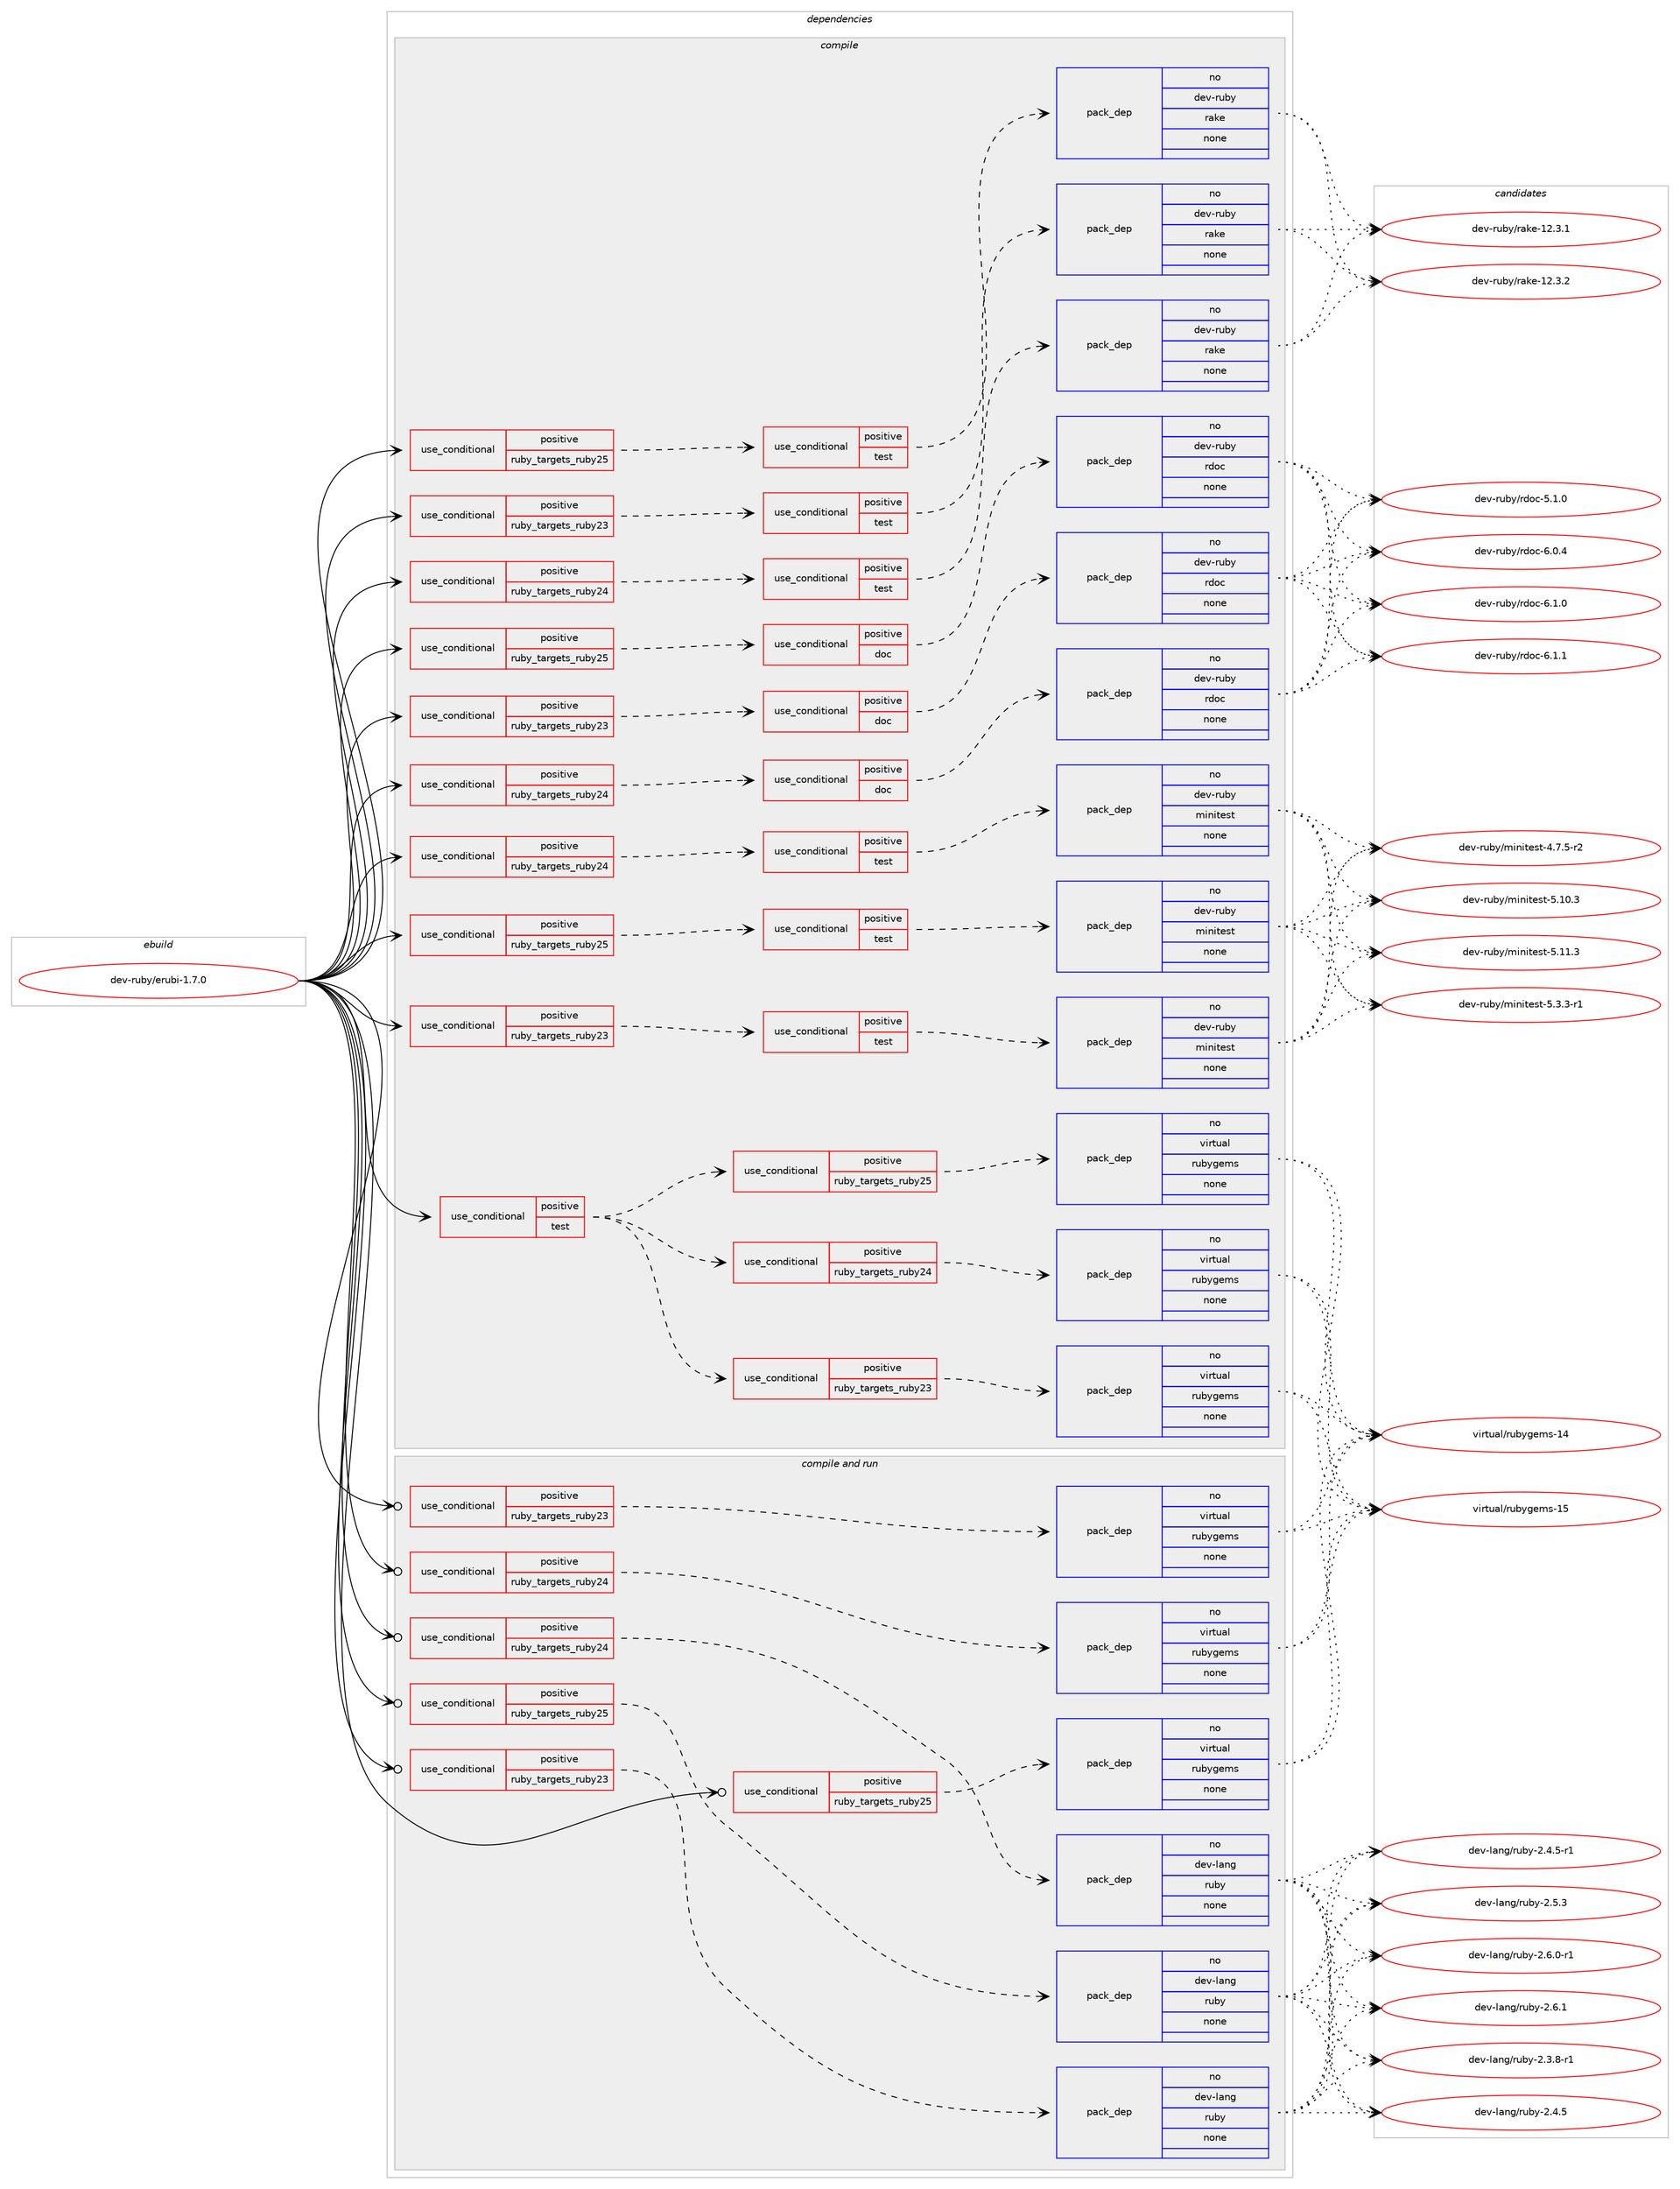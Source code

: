 digraph prolog {

# *************
# Graph options
# *************

newrank=true;
concentrate=true;
compound=true;
graph [rankdir=LR,fontname=Helvetica,fontsize=10,ranksep=1.5];#, ranksep=2.5, nodesep=0.2];
edge  [arrowhead=vee];
node  [fontname=Helvetica,fontsize=10];

# **********
# The ebuild
# **********

subgraph cluster_leftcol {
color=gray;
rank=same;
label=<<i>ebuild</i>>;
id [label="dev-ruby/erubi-1.7.0", color=red, width=4, href="../dev-ruby/erubi-1.7.0.svg"];
}

# ****************
# The dependencies
# ****************

subgraph cluster_midcol {
color=gray;
label=<<i>dependencies</i>>;
subgraph cluster_compile {
fillcolor="#eeeeee";
style=filled;
label=<<i>compile</i>>;
subgraph cond399062 {
dependency1491918 [label=<<TABLE BORDER="0" CELLBORDER="1" CELLSPACING="0" CELLPADDING="4"><TR><TD ROWSPAN="3" CELLPADDING="10">use_conditional</TD></TR><TR><TD>positive</TD></TR><TR><TD>ruby_targets_ruby23</TD></TR></TABLE>>, shape=none, color=red];
subgraph cond399063 {
dependency1491919 [label=<<TABLE BORDER="0" CELLBORDER="1" CELLSPACING="0" CELLPADDING="4"><TR><TD ROWSPAN="3" CELLPADDING="10">use_conditional</TD></TR><TR><TD>positive</TD></TR><TR><TD>doc</TD></TR></TABLE>>, shape=none, color=red];
subgraph pack1069412 {
dependency1491920 [label=<<TABLE BORDER="0" CELLBORDER="1" CELLSPACING="0" CELLPADDING="4" WIDTH="220"><TR><TD ROWSPAN="6" CELLPADDING="30">pack_dep</TD></TR><TR><TD WIDTH="110">no</TD></TR><TR><TD>dev-ruby</TD></TR><TR><TD>rdoc</TD></TR><TR><TD>none</TD></TR><TR><TD></TD></TR></TABLE>>, shape=none, color=blue];
}
dependency1491919:e -> dependency1491920:w [weight=20,style="dashed",arrowhead="vee"];
}
dependency1491918:e -> dependency1491919:w [weight=20,style="dashed",arrowhead="vee"];
}
id:e -> dependency1491918:w [weight=20,style="solid",arrowhead="vee"];
subgraph cond399064 {
dependency1491921 [label=<<TABLE BORDER="0" CELLBORDER="1" CELLSPACING="0" CELLPADDING="4"><TR><TD ROWSPAN="3" CELLPADDING="10">use_conditional</TD></TR><TR><TD>positive</TD></TR><TR><TD>ruby_targets_ruby23</TD></TR></TABLE>>, shape=none, color=red];
subgraph cond399065 {
dependency1491922 [label=<<TABLE BORDER="0" CELLBORDER="1" CELLSPACING="0" CELLPADDING="4"><TR><TD ROWSPAN="3" CELLPADDING="10">use_conditional</TD></TR><TR><TD>positive</TD></TR><TR><TD>test</TD></TR></TABLE>>, shape=none, color=red];
subgraph pack1069413 {
dependency1491923 [label=<<TABLE BORDER="0" CELLBORDER="1" CELLSPACING="0" CELLPADDING="4" WIDTH="220"><TR><TD ROWSPAN="6" CELLPADDING="30">pack_dep</TD></TR><TR><TD WIDTH="110">no</TD></TR><TR><TD>dev-ruby</TD></TR><TR><TD>minitest</TD></TR><TR><TD>none</TD></TR><TR><TD></TD></TR></TABLE>>, shape=none, color=blue];
}
dependency1491922:e -> dependency1491923:w [weight=20,style="dashed",arrowhead="vee"];
}
dependency1491921:e -> dependency1491922:w [weight=20,style="dashed",arrowhead="vee"];
}
id:e -> dependency1491921:w [weight=20,style="solid",arrowhead="vee"];
subgraph cond399066 {
dependency1491924 [label=<<TABLE BORDER="0" CELLBORDER="1" CELLSPACING="0" CELLPADDING="4"><TR><TD ROWSPAN="3" CELLPADDING="10">use_conditional</TD></TR><TR><TD>positive</TD></TR><TR><TD>ruby_targets_ruby23</TD></TR></TABLE>>, shape=none, color=red];
subgraph cond399067 {
dependency1491925 [label=<<TABLE BORDER="0" CELLBORDER="1" CELLSPACING="0" CELLPADDING="4"><TR><TD ROWSPAN="3" CELLPADDING="10">use_conditional</TD></TR><TR><TD>positive</TD></TR><TR><TD>test</TD></TR></TABLE>>, shape=none, color=red];
subgraph pack1069414 {
dependency1491926 [label=<<TABLE BORDER="0" CELLBORDER="1" CELLSPACING="0" CELLPADDING="4" WIDTH="220"><TR><TD ROWSPAN="6" CELLPADDING="30">pack_dep</TD></TR><TR><TD WIDTH="110">no</TD></TR><TR><TD>dev-ruby</TD></TR><TR><TD>rake</TD></TR><TR><TD>none</TD></TR><TR><TD></TD></TR></TABLE>>, shape=none, color=blue];
}
dependency1491925:e -> dependency1491926:w [weight=20,style="dashed",arrowhead="vee"];
}
dependency1491924:e -> dependency1491925:w [weight=20,style="dashed",arrowhead="vee"];
}
id:e -> dependency1491924:w [weight=20,style="solid",arrowhead="vee"];
subgraph cond399068 {
dependency1491927 [label=<<TABLE BORDER="0" CELLBORDER="1" CELLSPACING="0" CELLPADDING="4"><TR><TD ROWSPAN="3" CELLPADDING="10">use_conditional</TD></TR><TR><TD>positive</TD></TR><TR><TD>ruby_targets_ruby24</TD></TR></TABLE>>, shape=none, color=red];
subgraph cond399069 {
dependency1491928 [label=<<TABLE BORDER="0" CELLBORDER="1" CELLSPACING="0" CELLPADDING="4"><TR><TD ROWSPAN="3" CELLPADDING="10">use_conditional</TD></TR><TR><TD>positive</TD></TR><TR><TD>doc</TD></TR></TABLE>>, shape=none, color=red];
subgraph pack1069415 {
dependency1491929 [label=<<TABLE BORDER="0" CELLBORDER="1" CELLSPACING="0" CELLPADDING="4" WIDTH="220"><TR><TD ROWSPAN="6" CELLPADDING="30">pack_dep</TD></TR><TR><TD WIDTH="110">no</TD></TR><TR><TD>dev-ruby</TD></TR><TR><TD>rdoc</TD></TR><TR><TD>none</TD></TR><TR><TD></TD></TR></TABLE>>, shape=none, color=blue];
}
dependency1491928:e -> dependency1491929:w [weight=20,style="dashed",arrowhead="vee"];
}
dependency1491927:e -> dependency1491928:w [weight=20,style="dashed",arrowhead="vee"];
}
id:e -> dependency1491927:w [weight=20,style="solid",arrowhead="vee"];
subgraph cond399070 {
dependency1491930 [label=<<TABLE BORDER="0" CELLBORDER="1" CELLSPACING="0" CELLPADDING="4"><TR><TD ROWSPAN="3" CELLPADDING="10">use_conditional</TD></TR><TR><TD>positive</TD></TR><TR><TD>ruby_targets_ruby24</TD></TR></TABLE>>, shape=none, color=red];
subgraph cond399071 {
dependency1491931 [label=<<TABLE BORDER="0" CELLBORDER="1" CELLSPACING="0" CELLPADDING="4"><TR><TD ROWSPAN="3" CELLPADDING="10">use_conditional</TD></TR><TR><TD>positive</TD></TR><TR><TD>test</TD></TR></TABLE>>, shape=none, color=red];
subgraph pack1069416 {
dependency1491932 [label=<<TABLE BORDER="0" CELLBORDER="1" CELLSPACING="0" CELLPADDING="4" WIDTH="220"><TR><TD ROWSPAN="6" CELLPADDING="30">pack_dep</TD></TR><TR><TD WIDTH="110">no</TD></TR><TR><TD>dev-ruby</TD></TR><TR><TD>minitest</TD></TR><TR><TD>none</TD></TR><TR><TD></TD></TR></TABLE>>, shape=none, color=blue];
}
dependency1491931:e -> dependency1491932:w [weight=20,style="dashed",arrowhead="vee"];
}
dependency1491930:e -> dependency1491931:w [weight=20,style="dashed",arrowhead="vee"];
}
id:e -> dependency1491930:w [weight=20,style="solid",arrowhead="vee"];
subgraph cond399072 {
dependency1491933 [label=<<TABLE BORDER="0" CELLBORDER="1" CELLSPACING="0" CELLPADDING="4"><TR><TD ROWSPAN="3" CELLPADDING="10">use_conditional</TD></TR><TR><TD>positive</TD></TR><TR><TD>ruby_targets_ruby24</TD></TR></TABLE>>, shape=none, color=red];
subgraph cond399073 {
dependency1491934 [label=<<TABLE BORDER="0" CELLBORDER="1" CELLSPACING="0" CELLPADDING="4"><TR><TD ROWSPAN="3" CELLPADDING="10">use_conditional</TD></TR><TR><TD>positive</TD></TR><TR><TD>test</TD></TR></TABLE>>, shape=none, color=red];
subgraph pack1069417 {
dependency1491935 [label=<<TABLE BORDER="0" CELLBORDER="1" CELLSPACING="0" CELLPADDING="4" WIDTH="220"><TR><TD ROWSPAN="6" CELLPADDING="30">pack_dep</TD></TR><TR><TD WIDTH="110">no</TD></TR><TR><TD>dev-ruby</TD></TR><TR><TD>rake</TD></TR><TR><TD>none</TD></TR><TR><TD></TD></TR></TABLE>>, shape=none, color=blue];
}
dependency1491934:e -> dependency1491935:w [weight=20,style="dashed",arrowhead="vee"];
}
dependency1491933:e -> dependency1491934:w [weight=20,style="dashed",arrowhead="vee"];
}
id:e -> dependency1491933:w [weight=20,style="solid",arrowhead="vee"];
subgraph cond399074 {
dependency1491936 [label=<<TABLE BORDER="0" CELLBORDER="1" CELLSPACING="0" CELLPADDING="4"><TR><TD ROWSPAN="3" CELLPADDING="10">use_conditional</TD></TR><TR><TD>positive</TD></TR><TR><TD>ruby_targets_ruby25</TD></TR></TABLE>>, shape=none, color=red];
subgraph cond399075 {
dependency1491937 [label=<<TABLE BORDER="0" CELLBORDER="1" CELLSPACING="0" CELLPADDING="4"><TR><TD ROWSPAN="3" CELLPADDING="10">use_conditional</TD></TR><TR><TD>positive</TD></TR><TR><TD>doc</TD></TR></TABLE>>, shape=none, color=red];
subgraph pack1069418 {
dependency1491938 [label=<<TABLE BORDER="0" CELLBORDER="1" CELLSPACING="0" CELLPADDING="4" WIDTH="220"><TR><TD ROWSPAN="6" CELLPADDING="30">pack_dep</TD></TR><TR><TD WIDTH="110">no</TD></TR><TR><TD>dev-ruby</TD></TR><TR><TD>rdoc</TD></TR><TR><TD>none</TD></TR><TR><TD></TD></TR></TABLE>>, shape=none, color=blue];
}
dependency1491937:e -> dependency1491938:w [weight=20,style="dashed",arrowhead="vee"];
}
dependency1491936:e -> dependency1491937:w [weight=20,style="dashed",arrowhead="vee"];
}
id:e -> dependency1491936:w [weight=20,style="solid",arrowhead="vee"];
subgraph cond399076 {
dependency1491939 [label=<<TABLE BORDER="0" CELLBORDER="1" CELLSPACING="0" CELLPADDING="4"><TR><TD ROWSPAN="3" CELLPADDING="10">use_conditional</TD></TR><TR><TD>positive</TD></TR><TR><TD>ruby_targets_ruby25</TD></TR></TABLE>>, shape=none, color=red];
subgraph cond399077 {
dependency1491940 [label=<<TABLE BORDER="0" CELLBORDER="1" CELLSPACING="0" CELLPADDING="4"><TR><TD ROWSPAN="3" CELLPADDING="10">use_conditional</TD></TR><TR><TD>positive</TD></TR><TR><TD>test</TD></TR></TABLE>>, shape=none, color=red];
subgraph pack1069419 {
dependency1491941 [label=<<TABLE BORDER="0" CELLBORDER="1" CELLSPACING="0" CELLPADDING="4" WIDTH="220"><TR><TD ROWSPAN="6" CELLPADDING="30">pack_dep</TD></TR><TR><TD WIDTH="110">no</TD></TR><TR><TD>dev-ruby</TD></TR><TR><TD>minitest</TD></TR><TR><TD>none</TD></TR><TR><TD></TD></TR></TABLE>>, shape=none, color=blue];
}
dependency1491940:e -> dependency1491941:w [weight=20,style="dashed",arrowhead="vee"];
}
dependency1491939:e -> dependency1491940:w [weight=20,style="dashed",arrowhead="vee"];
}
id:e -> dependency1491939:w [weight=20,style="solid",arrowhead="vee"];
subgraph cond399078 {
dependency1491942 [label=<<TABLE BORDER="0" CELLBORDER="1" CELLSPACING="0" CELLPADDING="4"><TR><TD ROWSPAN="3" CELLPADDING="10">use_conditional</TD></TR><TR><TD>positive</TD></TR><TR><TD>ruby_targets_ruby25</TD></TR></TABLE>>, shape=none, color=red];
subgraph cond399079 {
dependency1491943 [label=<<TABLE BORDER="0" CELLBORDER="1" CELLSPACING="0" CELLPADDING="4"><TR><TD ROWSPAN="3" CELLPADDING="10">use_conditional</TD></TR><TR><TD>positive</TD></TR><TR><TD>test</TD></TR></TABLE>>, shape=none, color=red];
subgraph pack1069420 {
dependency1491944 [label=<<TABLE BORDER="0" CELLBORDER="1" CELLSPACING="0" CELLPADDING="4" WIDTH="220"><TR><TD ROWSPAN="6" CELLPADDING="30">pack_dep</TD></TR><TR><TD WIDTH="110">no</TD></TR><TR><TD>dev-ruby</TD></TR><TR><TD>rake</TD></TR><TR><TD>none</TD></TR><TR><TD></TD></TR></TABLE>>, shape=none, color=blue];
}
dependency1491943:e -> dependency1491944:w [weight=20,style="dashed",arrowhead="vee"];
}
dependency1491942:e -> dependency1491943:w [weight=20,style="dashed",arrowhead="vee"];
}
id:e -> dependency1491942:w [weight=20,style="solid",arrowhead="vee"];
subgraph cond399080 {
dependency1491945 [label=<<TABLE BORDER="0" CELLBORDER="1" CELLSPACING="0" CELLPADDING="4"><TR><TD ROWSPAN="3" CELLPADDING="10">use_conditional</TD></TR><TR><TD>positive</TD></TR><TR><TD>test</TD></TR></TABLE>>, shape=none, color=red];
subgraph cond399081 {
dependency1491946 [label=<<TABLE BORDER="0" CELLBORDER="1" CELLSPACING="0" CELLPADDING="4"><TR><TD ROWSPAN="3" CELLPADDING="10">use_conditional</TD></TR><TR><TD>positive</TD></TR><TR><TD>ruby_targets_ruby23</TD></TR></TABLE>>, shape=none, color=red];
subgraph pack1069421 {
dependency1491947 [label=<<TABLE BORDER="0" CELLBORDER="1" CELLSPACING="0" CELLPADDING="4" WIDTH="220"><TR><TD ROWSPAN="6" CELLPADDING="30">pack_dep</TD></TR><TR><TD WIDTH="110">no</TD></TR><TR><TD>virtual</TD></TR><TR><TD>rubygems</TD></TR><TR><TD>none</TD></TR><TR><TD></TD></TR></TABLE>>, shape=none, color=blue];
}
dependency1491946:e -> dependency1491947:w [weight=20,style="dashed",arrowhead="vee"];
}
dependency1491945:e -> dependency1491946:w [weight=20,style="dashed",arrowhead="vee"];
subgraph cond399082 {
dependency1491948 [label=<<TABLE BORDER="0" CELLBORDER="1" CELLSPACING="0" CELLPADDING="4"><TR><TD ROWSPAN="3" CELLPADDING="10">use_conditional</TD></TR><TR><TD>positive</TD></TR><TR><TD>ruby_targets_ruby24</TD></TR></TABLE>>, shape=none, color=red];
subgraph pack1069422 {
dependency1491949 [label=<<TABLE BORDER="0" CELLBORDER="1" CELLSPACING="0" CELLPADDING="4" WIDTH="220"><TR><TD ROWSPAN="6" CELLPADDING="30">pack_dep</TD></TR><TR><TD WIDTH="110">no</TD></TR><TR><TD>virtual</TD></TR><TR><TD>rubygems</TD></TR><TR><TD>none</TD></TR><TR><TD></TD></TR></TABLE>>, shape=none, color=blue];
}
dependency1491948:e -> dependency1491949:w [weight=20,style="dashed",arrowhead="vee"];
}
dependency1491945:e -> dependency1491948:w [weight=20,style="dashed",arrowhead="vee"];
subgraph cond399083 {
dependency1491950 [label=<<TABLE BORDER="0" CELLBORDER="1" CELLSPACING="0" CELLPADDING="4"><TR><TD ROWSPAN="3" CELLPADDING="10">use_conditional</TD></TR><TR><TD>positive</TD></TR><TR><TD>ruby_targets_ruby25</TD></TR></TABLE>>, shape=none, color=red];
subgraph pack1069423 {
dependency1491951 [label=<<TABLE BORDER="0" CELLBORDER="1" CELLSPACING="0" CELLPADDING="4" WIDTH="220"><TR><TD ROWSPAN="6" CELLPADDING="30">pack_dep</TD></TR><TR><TD WIDTH="110">no</TD></TR><TR><TD>virtual</TD></TR><TR><TD>rubygems</TD></TR><TR><TD>none</TD></TR><TR><TD></TD></TR></TABLE>>, shape=none, color=blue];
}
dependency1491950:e -> dependency1491951:w [weight=20,style="dashed",arrowhead="vee"];
}
dependency1491945:e -> dependency1491950:w [weight=20,style="dashed",arrowhead="vee"];
}
id:e -> dependency1491945:w [weight=20,style="solid",arrowhead="vee"];
}
subgraph cluster_compileandrun {
fillcolor="#eeeeee";
style=filled;
label=<<i>compile and run</i>>;
subgraph cond399084 {
dependency1491952 [label=<<TABLE BORDER="0" CELLBORDER="1" CELLSPACING="0" CELLPADDING="4"><TR><TD ROWSPAN="3" CELLPADDING="10">use_conditional</TD></TR><TR><TD>positive</TD></TR><TR><TD>ruby_targets_ruby23</TD></TR></TABLE>>, shape=none, color=red];
subgraph pack1069424 {
dependency1491953 [label=<<TABLE BORDER="0" CELLBORDER="1" CELLSPACING="0" CELLPADDING="4" WIDTH="220"><TR><TD ROWSPAN="6" CELLPADDING="30">pack_dep</TD></TR><TR><TD WIDTH="110">no</TD></TR><TR><TD>dev-lang</TD></TR><TR><TD>ruby</TD></TR><TR><TD>none</TD></TR><TR><TD></TD></TR></TABLE>>, shape=none, color=blue];
}
dependency1491952:e -> dependency1491953:w [weight=20,style="dashed",arrowhead="vee"];
}
id:e -> dependency1491952:w [weight=20,style="solid",arrowhead="odotvee"];
subgraph cond399085 {
dependency1491954 [label=<<TABLE BORDER="0" CELLBORDER="1" CELLSPACING="0" CELLPADDING="4"><TR><TD ROWSPAN="3" CELLPADDING="10">use_conditional</TD></TR><TR><TD>positive</TD></TR><TR><TD>ruby_targets_ruby23</TD></TR></TABLE>>, shape=none, color=red];
subgraph pack1069425 {
dependency1491955 [label=<<TABLE BORDER="0" CELLBORDER="1" CELLSPACING="0" CELLPADDING="4" WIDTH="220"><TR><TD ROWSPAN="6" CELLPADDING="30">pack_dep</TD></TR><TR><TD WIDTH="110">no</TD></TR><TR><TD>virtual</TD></TR><TR><TD>rubygems</TD></TR><TR><TD>none</TD></TR><TR><TD></TD></TR></TABLE>>, shape=none, color=blue];
}
dependency1491954:e -> dependency1491955:w [weight=20,style="dashed",arrowhead="vee"];
}
id:e -> dependency1491954:w [weight=20,style="solid",arrowhead="odotvee"];
subgraph cond399086 {
dependency1491956 [label=<<TABLE BORDER="0" CELLBORDER="1" CELLSPACING="0" CELLPADDING="4"><TR><TD ROWSPAN="3" CELLPADDING="10">use_conditional</TD></TR><TR><TD>positive</TD></TR><TR><TD>ruby_targets_ruby24</TD></TR></TABLE>>, shape=none, color=red];
subgraph pack1069426 {
dependency1491957 [label=<<TABLE BORDER="0" CELLBORDER="1" CELLSPACING="0" CELLPADDING="4" WIDTH="220"><TR><TD ROWSPAN="6" CELLPADDING="30">pack_dep</TD></TR><TR><TD WIDTH="110">no</TD></TR><TR><TD>dev-lang</TD></TR><TR><TD>ruby</TD></TR><TR><TD>none</TD></TR><TR><TD></TD></TR></TABLE>>, shape=none, color=blue];
}
dependency1491956:e -> dependency1491957:w [weight=20,style="dashed",arrowhead="vee"];
}
id:e -> dependency1491956:w [weight=20,style="solid",arrowhead="odotvee"];
subgraph cond399087 {
dependency1491958 [label=<<TABLE BORDER="0" CELLBORDER="1" CELLSPACING="0" CELLPADDING="4"><TR><TD ROWSPAN="3" CELLPADDING="10">use_conditional</TD></TR><TR><TD>positive</TD></TR><TR><TD>ruby_targets_ruby24</TD></TR></TABLE>>, shape=none, color=red];
subgraph pack1069427 {
dependency1491959 [label=<<TABLE BORDER="0" CELLBORDER="1" CELLSPACING="0" CELLPADDING="4" WIDTH="220"><TR><TD ROWSPAN="6" CELLPADDING="30">pack_dep</TD></TR><TR><TD WIDTH="110">no</TD></TR><TR><TD>virtual</TD></TR><TR><TD>rubygems</TD></TR><TR><TD>none</TD></TR><TR><TD></TD></TR></TABLE>>, shape=none, color=blue];
}
dependency1491958:e -> dependency1491959:w [weight=20,style="dashed",arrowhead="vee"];
}
id:e -> dependency1491958:w [weight=20,style="solid",arrowhead="odotvee"];
subgraph cond399088 {
dependency1491960 [label=<<TABLE BORDER="0" CELLBORDER="1" CELLSPACING="0" CELLPADDING="4"><TR><TD ROWSPAN="3" CELLPADDING="10">use_conditional</TD></TR><TR><TD>positive</TD></TR><TR><TD>ruby_targets_ruby25</TD></TR></TABLE>>, shape=none, color=red];
subgraph pack1069428 {
dependency1491961 [label=<<TABLE BORDER="0" CELLBORDER="1" CELLSPACING="0" CELLPADDING="4" WIDTH="220"><TR><TD ROWSPAN="6" CELLPADDING="30">pack_dep</TD></TR><TR><TD WIDTH="110">no</TD></TR><TR><TD>dev-lang</TD></TR><TR><TD>ruby</TD></TR><TR><TD>none</TD></TR><TR><TD></TD></TR></TABLE>>, shape=none, color=blue];
}
dependency1491960:e -> dependency1491961:w [weight=20,style="dashed",arrowhead="vee"];
}
id:e -> dependency1491960:w [weight=20,style="solid",arrowhead="odotvee"];
subgraph cond399089 {
dependency1491962 [label=<<TABLE BORDER="0" CELLBORDER="1" CELLSPACING="0" CELLPADDING="4"><TR><TD ROWSPAN="3" CELLPADDING="10">use_conditional</TD></TR><TR><TD>positive</TD></TR><TR><TD>ruby_targets_ruby25</TD></TR></TABLE>>, shape=none, color=red];
subgraph pack1069429 {
dependency1491963 [label=<<TABLE BORDER="0" CELLBORDER="1" CELLSPACING="0" CELLPADDING="4" WIDTH="220"><TR><TD ROWSPAN="6" CELLPADDING="30">pack_dep</TD></TR><TR><TD WIDTH="110">no</TD></TR><TR><TD>virtual</TD></TR><TR><TD>rubygems</TD></TR><TR><TD>none</TD></TR><TR><TD></TD></TR></TABLE>>, shape=none, color=blue];
}
dependency1491962:e -> dependency1491963:w [weight=20,style="dashed",arrowhead="vee"];
}
id:e -> dependency1491962:w [weight=20,style="solid",arrowhead="odotvee"];
}
subgraph cluster_run {
fillcolor="#eeeeee";
style=filled;
label=<<i>run</i>>;
}
}

# **************
# The candidates
# **************

subgraph cluster_choices {
rank=same;
color=gray;
label=<<i>candidates</i>>;

subgraph choice1069412 {
color=black;
nodesep=1;
choice10010111845114117981214711410011199455346494648 [label="dev-ruby/rdoc-5.1.0", color=red, width=4,href="../dev-ruby/rdoc-5.1.0.svg"];
choice10010111845114117981214711410011199455446484652 [label="dev-ruby/rdoc-6.0.4", color=red, width=4,href="../dev-ruby/rdoc-6.0.4.svg"];
choice10010111845114117981214711410011199455446494648 [label="dev-ruby/rdoc-6.1.0", color=red, width=4,href="../dev-ruby/rdoc-6.1.0.svg"];
choice10010111845114117981214711410011199455446494649 [label="dev-ruby/rdoc-6.1.1", color=red, width=4,href="../dev-ruby/rdoc-6.1.1.svg"];
dependency1491920:e -> choice10010111845114117981214711410011199455346494648:w [style=dotted,weight="100"];
dependency1491920:e -> choice10010111845114117981214711410011199455446484652:w [style=dotted,weight="100"];
dependency1491920:e -> choice10010111845114117981214711410011199455446494648:w [style=dotted,weight="100"];
dependency1491920:e -> choice10010111845114117981214711410011199455446494649:w [style=dotted,weight="100"];
}
subgraph choice1069413 {
color=black;
nodesep=1;
choice1001011184511411798121471091051101051161011151164552465546534511450 [label="dev-ruby/minitest-4.7.5-r2", color=red, width=4,href="../dev-ruby/minitest-4.7.5-r2.svg"];
choice10010111845114117981214710910511010511610111511645534649484651 [label="dev-ruby/minitest-5.10.3", color=red, width=4,href="../dev-ruby/minitest-5.10.3.svg"];
choice10010111845114117981214710910511010511610111511645534649494651 [label="dev-ruby/minitest-5.11.3", color=red, width=4,href="../dev-ruby/minitest-5.11.3.svg"];
choice1001011184511411798121471091051101051161011151164553465146514511449 [label="dev-ruby/minitest-5.3.3-r1", color=red, width=4,href="../dev-ruby/minitest-5.3.3-r1.svg"];
dependency1491923:e -> choice1001011184511411798121471091051101051161011151164552465546534511450:w [style=dotted,weight="100"];
dependency1491923:e -> choice10010111845114117981214710910511010511610111511645534649484651:w [style=dotted,weight="100"];
dependency1491923:e -> choice10010111845114117981214710910511010511610111511645534649494651:w [style=dotted,weight="100"];
dependency1491923:e -> choice1001011184511411798121471091051101051161011151164553465146514511449:w [style=dotted,weight="100"];
}
subgraph choice1069414 {
color=black;
nodesep=1;
choice1001011184511411798121471149710710145495046514649 [label="dev-ruby/rake-12.3.1", color=red, width=4,href="../dev-ruby/rake-12.3.1.svg"];
choice1001011184511411798121471149710710145495046514650 [label="dev-ruby/rake-12.3.2", color=red, width=4,href="../dev-ruby/rake-12.3.2.svg"];
dependency1491926:e -> choice1001011184511411798121471149710710145495046514649:w [style=dotted,weight="100"];
dependency1491926:e -> choice1001011184511411798121471149710710145495046514650:w [style=dotted,weight="100"];
}
subgraph choice1069415 {
color=black;
nodesep=1;
choice10010111845114117981214711410011199455346494648 [label="dev-ruby/rdoc-5.1.0", color=red, width=4,href="../dev-ruby/rdoc-5.1.0.svg"];
choice10010111845114117981214711410011199455446484652 [label="dev-ruby/rdoc-6.0.4", color=red, width=4,href="../dev-ruby/rdoc-6.0.4.svg"];
choice10010111845114117981214711410011199455446494648 [label="dev-ruby/rdoc-6.1.0", color=red, width=4,href="../dev-ruby/rdoc-6.1.0.svg"];
choice10010111845114117981214711410011199455446494649 [label="dev-ruby/rdoc-6.1.1", color=red, width=4,href="../dev-ruby/rdoc-6.1.1.svg"];
dependency1491929:e -> choice10010111845114117981214711410011199455346494648:w [style=dotted,weight="100"];
dependency1491929:e -> choice10010111845114117981214711410011199455446484652:w [style=dotted,weight="100"];
dependency1491929:e -> choice10010111845114117981214711410011199455446494648:w [style=dotted,weight="100"];
dependency1491929:e -> choice10010111845114117981214711410011199455446494649:w [style=dotted,weight="100"];
}
subgraph choice1069416 {
color=black;
nodesep=1;
choice1001011184511411798121471091051101051161011151164552465546534511450 [label="dev-ruby/minitest-4.7.5-r2", color=red, width=4,href="../dev-ruby/minitest-4.7.5-r2.svg"];
choice10010111845114117981214710910511010511610111511645534649484651 [label="dev-ruby/minitest-5.10.3", color=red, width=4,href="../dev-ruby/minitest-5.10.3.svg"];
choice10010111845114117981214710910511010511610111511645534649494651 [label="dev-ruby/minitest-5.11.3", color=red, width=4,href="../dev-ruby/minitest-5.11.3.svg"];
choice1001011184511411798121471091051101051161011151164553465146514511449 [label="dev-ruby/minitest-5.3.3-r1", color=red, width=4,href="../dev-ruby/minitest-5.3.3-r1.svg"];
dependency1491932:e -> choice1001011184511411798121471091051101051161011151164552465546534511450:w [style=dotted,weight="100"];
dependency1491932:e -> choice10010111845114117981214710910511010511610111511645534649484651:w [style=dotted,weight="100"];
dependency1491932:e -> choice10010111845114117981214710910511010511610111511645534649494651:w [style=dotted,weight="100"];
dependency1491932:e -> choice1001011184511411798121471091051101051161011151164553465146514511449:w [style=dotted,weight="100"];
}
subgraph choice1069417 {
color=black;
nodesep=1;
choice1001011184511411798121471149710710145495046514649 [label="dev-ruby/rake-12.3.1", color=red, width=4,href="../dev-ruby/rake-12.3.1.svg"];
choice1001011184511411798121471149710710145495046514650 [label="dev-ruby/rake-12.3.2", color=red, width=4,href="../dev-ruby/rake-12.3.2.svg"];
dependency1491935:e -> choice1001011184511411798121471149710710145495046514649:w [style=dotted,weight="100"];
dependency1491935:e -> choice1001011184511411798121471149710710145495046514650:w [style=dotted,weight="100"];
}
subgraph choice1069418 {
color=black;
nodesep=1;
choice10010111845114117981214711410011199455346494648 [label="dev-ruby/rdoc-5.1.0", color=red, width=4,href="../dev-ruby/rdoc-5.1.0.svg"];
choice10010111845114117981214711410011199455446484652 [label="dev-ruby/rdoc-6.0.4", color=red, width=4,href="../dev-ruby/rdoc-6.0.4.svg"];
choice10010111845114117981214711410011199455446494648 [label="dev-ruby/rdoc-6.1.0", color=red, width=4,href="../dev-ruby/rdoc-6.1.0.svg"];
choice10010111845114117981214711410011199455446494649 [label="dev-ruby/rdoc-6.1.1", color=red, width=4,href="../dev-ruby/rdoc-6.1.1.svg"];
dependency1491938:e -> choice10010111845114117981214711410011199455346494648:w [style=dotted,weight="100"];
dependency1491938:e -> choice10010111845114117981214711410011199455446484652:w [style=dotted,weight="100"];
dependency1491938:e -> choice10010111845114117981214711410011199455446494648:w [style=dotted,weight="100"];
dependency1491938:e -> choice10010111845114117981214711410011199455446494649:w [style=dotted,weight="100"];
}
subgraph choice1069419 {
color=black;
nodesep=1;
choice1001011184511411798121471091051101051161011151164552465546534511450 [label="dev-ruby/minitest-4.7.5-r2", color=red, width=4,href="../dev-ruby/minitest-4.7.5-r2.svg"];
choice10010111845114117981214710910511010511610111511645534649484651 [label="dev-ruby/minitest-5.10.3", color=red, width=4,href="../dev-ruby/minitest-5.10.3.svg"];
choice10010111845114117981214710910511010511610111511645534649494651 [label="dev-ruby/minitest-5.11.3", color=red, width=4,href="../dev-ruby/minitest-5.11.3.svg"];
choice1001011184511411798121471091051101051161011151164553465146514511449 [label="dev-ruby/minitest-5.3.3-r1", color=red, width=4,href="../dev-ruby/minitest-5.3.3-r1.svg"];
dependency1491941:e -> choice1001011184511411798121471091051101051161011151164552465546534511450:w [style=dotted,weight="100"];
dependency1491941:e -> choice10010111845114117981214710910511010511610111511645534649484651:w [style=dotted,weight="100"];
dependency1491941:e -> choice10010111845114117981214710910511010511610111511645534649494651:w [style=dotted,weight="100"];
dependency1491941:e -> choice1001011184511411798121471091051101051161011151164553465146514511449:w [style=dotted,weight="100"];
}
subgraph choice1069420 {
color=black;
nodesep=1;
choice1001011184511411798121471149710710145495046514649 [label="dev-ruby/rake-12.3.1", color=red, width=4,href="../dev-ruby/rake-12.3.1.svg"];
choice1001011184511411798121471149710710145495046514650 [label="dev-ruby/rake-12.3.2", color=red, width=4,href="../dev-ruby/rake-12.3.2.svg"];
dependency1491944:e -> choice1001011184511411798121471149710710145495046514649:w [style=dotted,weight="100"];
dependency1491944:e -> choice1001011184511411798121471149710710145495046514650:w [style=dotted,weight="100"];
}
subgraph choice1069421 {
color=black;
nodesep=1;
choice118105114116117971084711411798121103101109115454952 [label="virtual/rubygems-14", color=red, width=4,href="../virtual/rubygems-14.svg"];
choice118105114116117971084711411798121103101109115454953 [label="virtual/rubygems-15", color=red, width=4,href="../virtual/rubygems-15.svg"];
dependency1491947:e -> choice118105114116117971084711411798121103101109115454952:w [style=dotted,weight="100"];
dependency1491947:e -> choice118105114116117971084711411798121103101109115454953:w [style=dotted,weight="100"];
}
subgraph choice1069422 {
color=black;
nodesep=1;
choice118105114116117971084711411798121103101109115454952 [label="virtual/rubygems-14", color=red, width=4,href="../virtual/rubygems-14.svg"];
choice118105114116117971084711411798121103101109115454953 [label="virtual/rubygems-15", color=red, width=4,href="../virtual/rubygems-15.svg"];
dependency1491949:e -> choice118105114116117971084711411798121103101109115454952:w [style=dotted,weight="100"];
dependency1491949:e -> choice118105114116117971084711411798121103101109115454953:w [style=dotted,weight="100"];
}
subgraph choice1069423 {
color=black;
nodesep=1;
choice118105114116117971084711411798121103101109115454952 [label="virtual/rubygems-14", color=red, width=4,href="../virtual/rubygems-14.svg"];
choice118105114116117971084711411798121103101109115454953 [label="virtual/rubygems-15", color=red, width=4,href="../virtual/rubygems-15.svg"];
dependency1491951:e -> choice118105114116117971084711411798121103101109115454952:w [style=dotted,weight="100"];
dependency1491951:e -> choice118105114116117971084711411798121103101109115454953:w [style=dotted,weight="100"];
}
subgraph choice1069424 {
color=black;
nodesep=1;
choice100101118451089711010347114117981214550465146564511449 [label="dev-lang/ruby-2.3.8-r1", color=red, width=4,href="../dev-lang/ruby-2.3.8-r1.svg"];
choice10010111845108971101034711411798121455046524653 [label="dev-lang/ruby-2.4.5", color=red, width=4,href="../dev-lang/ruby-2.4.5.svg"];
choice100101118451089711010347114117981214550465246534511449 [label="dev-lang/ruby-2.4.5-r1", color=red, width=4,href="../dev-lang/ruby-2.4.5-r1.svg"];
choice10010111845108971101034711411798121455046534651 [label="dev-lang/ruby-2.5.3", color=red, width=4,href="../dev-lang/ruby-2.5.3.svg"];
choice100101118451089711010347114117981214550465446484511449 [label="dev-lang/ruby-2.6.0-r1", color=red, width=4,href="../dev-lang/ruby-2.6.0-r1.svg"];
choice10010111845108971101034711411798121455046544649 [label="dev-lang/ruby-2.6.1", color=red, width=4,href="../dev-lang/ruby-2.6.1.svg"];
dependency1491953:e -> choice100101118451089711010347114117981214550465146564511449:w [style=dotted,weight="100"];
dependency1491953:e -> choice10010111845108971101034711411798121455046524653:w [style=dotted,weight="100"];
dependency1491953:e -> choice100101118451089711010347114117981214550465246534511449:w [style=dotted,weight="100"];
dependency1491953:e -> choice10010111845108971101034711411798121455046534651:w [style=dotted,weight="100"];
dependency1491953:e -> choice100101118451089711010347114117981214550465446484511449:w [style=dotted,weight="100"];
dependency1491953:e -> choice10010111845108971101034711411798121455046544649:w [style=dotted,weight="100"];
}
subgraph choice1069425 {
color=black;
nodesep=1;
choice118105114116117971084711411798121103101109115454952 [label="virtual/rubygems-14", color=red, width=4,href="../virtual/rubygems-14.svg"];
choice118105114116117971084711411798121103101109115454953 [label="virtual/rubygems-15", color=red, width=4,href="../virtual/rubygems-15.svg"];
dependency1491955:e -> choice118105114116117971084711411798121103101109115454952:w [style=dotted,weight="100"];
dependency1491955:e -> choice118105114116117971084711411798121103101109115454953:w [style=dotted,weight="100"];
}
subgraph choice1069426 {
color=black;
nodesep=1;
choice100101118451089711010347114117981214550465146564511449 [label="dev-lang/ruby-2.3.8-r1", color=red, width=4,href="../dev-lang/ruby-2.3.8-r1.svg"];
choice10010111845108971101034711411798121455046524653 [label="dev-lang/ruby-2.4.5", color=red, width=4,href="../dev-lang/ruby-2.4.5.svg"];
choice100101118451089711010347114117981214550465246534511449 [label="dev-lang/ruby-2.4.5-r1", color=red, width=4,href="../dev-lang/ruby-2.4.5-r1.svg"];
choice10010111845108971101034711411798121455046534651 [label="dev-lang/ruby-2.5.3", color=red, width=4,href="../dev-lang/ruby-2.5.3.svg"];
choice100101118451089711010347114117981214550465446484511449 [label="dev-lang/ruby-2.6.0-r1", color=red, width=4,href="../dev-lang/ruby-2.6.0-r1.svg"];
choice10010111845108971101034711411798121455046544649 [label="dev-lang/ruby-2.6.1", color=red, width=4,href="../dev-lang/ruby-2.6.1.svg"];
dependency1491957:e -> choice100101118451089711010347114117981214550465146564511449:w [style=dotted,weight="100"];
dependency1491957:e -> choice10010111845108971101034711411798121455046524653:w [style=dotted,weight="100"];
dependency1491957:e -> choice100101118451089711010347114117981214550465246534511449:w [style=dotted,weight="100"];
dependency1491957:e -> choice10010111845108971101034711411798121455046534651:w [style=dotted,weight="100"];
dependency1491957:e -> choice100101118451089711010347114117981214550465446484511449:w [style=dotted,weight="100"];
dependency1491957:e -> choice10010111845108971101034711411798121455046544649:w [style=dotted,weight="100"];
}
subgraph choice1069427 {
color=black;
nodesep=1;
choice118105114116117971084711411798121103101109115454952 [label="virtual/rubygems-14", color=red, width=4,href="../virtual/rubygems-14.svg"];
choice118105114116117971084711411798121103101109115454953 [label="virtual/rubygems-15", color=red, width=4,href="../virtual/rubygems-15.svg"];
dependency1491959:e -> choice118105114116117971084711411798121103101109115454952:w [style=dotted,weight="100"];
dependency1491959:e -> choice118105114116117971084711411798121103101109115454953:w [style=dotted,weight="100"];
}
subgraph choice1069428 {
color=black;
nodesep=1;
choice100101118451089711010347114117981214550465146564511449 [label="dev-lang/ruby-2.3.8-r1", color=red, width=4,href="../dev-lang/ruby-2.3.8-r1.svg"];
choice10010111845108971101034711411798121455046524653 [label="dev-lang/ruby-2.4.5", color=red, width=4,href="../dev-lang/ruby-2.4.5.svg"];
choice100101118451089711010347114117981214550465246534511449 [label="dev-lang/ruby-2.4.5-r1", color=red, width=4,href="../dev-lang/ruby-2.4.5-r1.svg"];
choice10010111845108971101034711411798121455046534651 [label="dev-lang/ruby-2.5.3", color=red, width=4,href="../dev-lang/ruby-2.5.3.svg"];
choice100101118451089711010347114117981214550465446484511449 [label="dev-lang/ruby-2.6.0-r1", color=red, width=4,href="../dev-lang/ruby-2.6.0-r1.svg"];
choice10010111845108971101034711411798121455046544649 [label="dev-lang/ruby-2.6.1", color=red, width=4,href="../dev-lang/ruby-2.6.1.svg"];
dependency1491961:e -> choice100101118451089711010347114117981214550465146564511449:w [style=dotted,weight="100"];
dependency1491961:e -> choice10010111845108971101034711411798121455046524653:w [style=dotted,weight="100"];
dependency1491961:e -> choice100101118451089711010347114117981214550465246534511449:w [style=dotted,weight="100"];
dependency1491961:e -> choice10010111845108971101034711411798121455046534651:w [style=dotted,weight="100"];
dependency1491961:e -> choice100101118451089711010347114117981214550465446484511449:w [style=dotted,weight="100"];
dependency1491961:e -> choice10010111845108971101034711411798121455046544649:w [style=dotted,weight="100"];
}
subgraph choice1069429 {
color=black;
nodesep=1;
choice118105114116117971084711411798121103101109115454952 [label="virtual/rubygems-14", color=red, width=4,href="../virtual/rubygems-14.svg"];
choice118105114116117971084711411798121103101109115454953 [label="virtual/rubygems-15", color=red, width=4,href="../virtual/rubygems-15.svg"];
dependency1491963:e -> choice118105114116117971084711411798121103101109115454952:w [style=dotted,weight="100"];
dependency1491963:e -> choice118105114116117971084711411798121103101109115454953:w [style=dotted,weight="100"];
}
}

}
